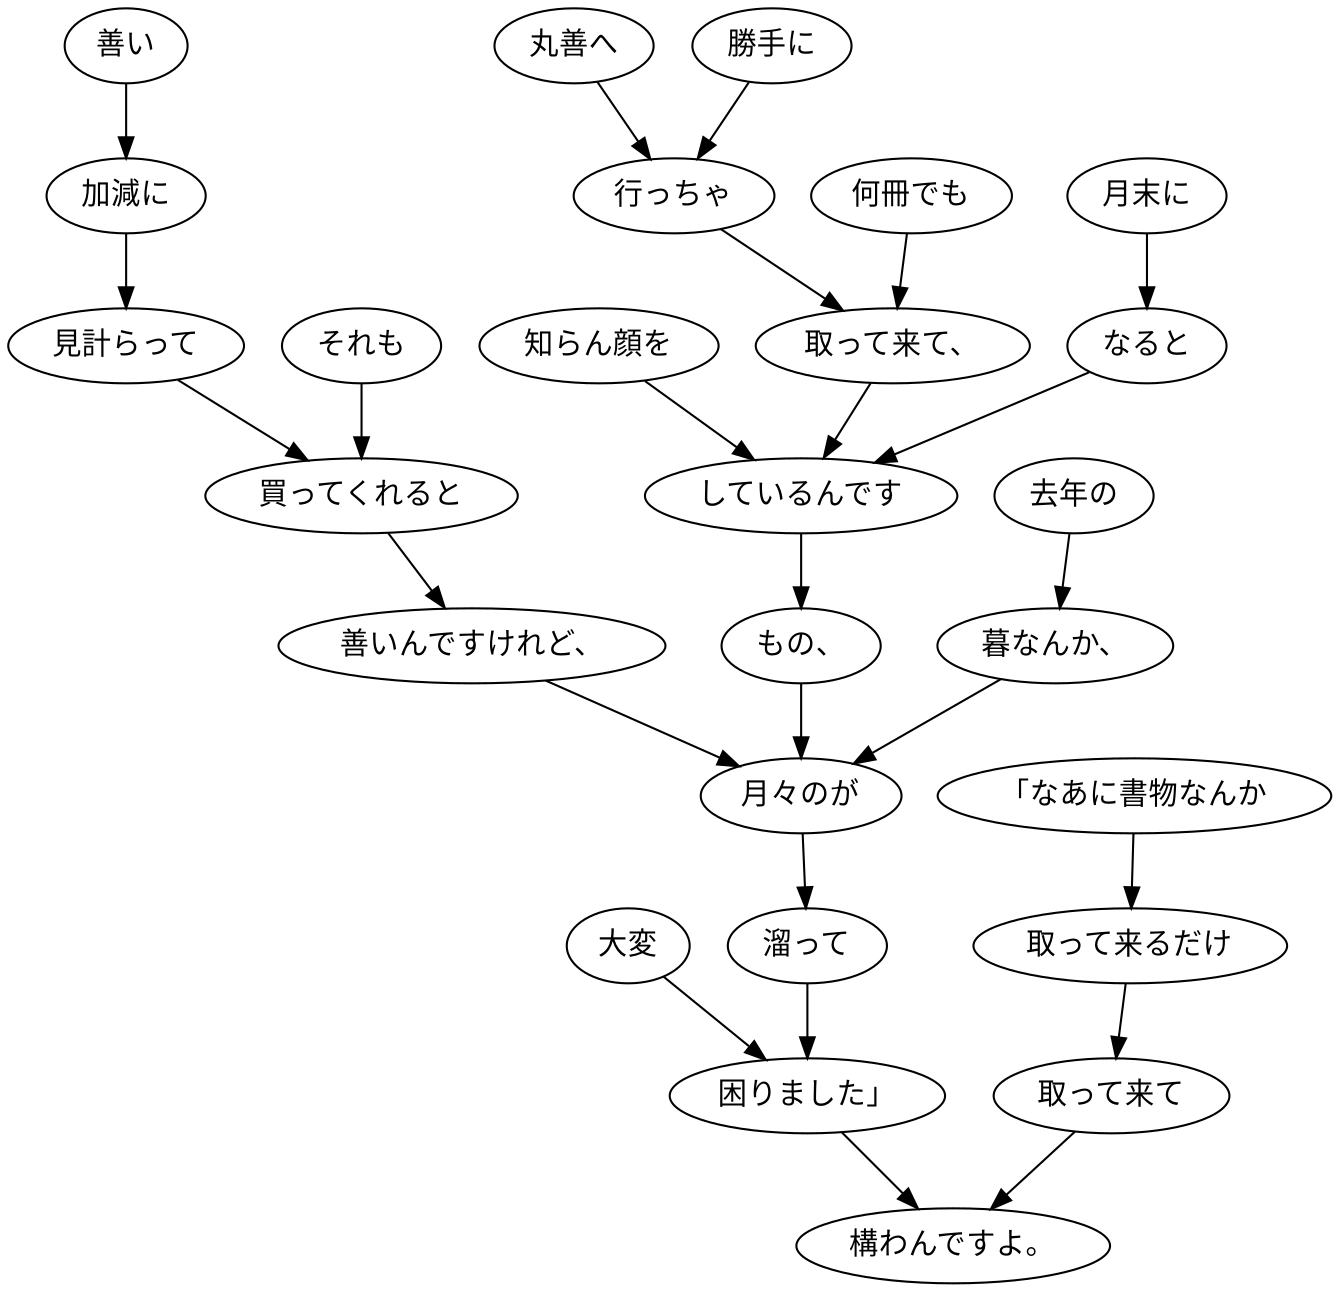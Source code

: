 digraph graph1422 {
	node0 [label="それも"];
	node1 [label="善い"];
	node2 [label="加減に"];
	node3 [label="見計らって"];
	node4 [label="買ってくれると"];
	node5 [label="善いんですけれど、"];
	node6 [label="勝手に"];
	node7 [label="丸善へ"];
	node8 [label="行っちゃ"];
	node9 [label="何冊でも"];
	node10 [label="取って来て、"];
	node11 [label="月末に"];
	node12 [label="なると"];
	node13 [label="知らん顔を"];
	node14 [label="しているんです"];
	node15 [label="もの、"];
	node16 [label="去年の"];
	node17 [label="暮なんか、"];
	node18 [label="月々のが"];
	node19 [label="溜って"];
	node20 [label="大変"];
	node21 [label="困りました」"];
	node22 [label="「なあに書物なんか"];
	node23 [label="取って来るだけ"];
	node24 [label="取って来て"];
	node25 [label="構わんですよ。"];
	node0 -> node4;
	node1 -> node2;
	node2 -> node3;
	node3 -> node4;
	node4 -> node5;
	node5 -> node18;
	node6 -> node8;
	node7 -> node8;
	node8 -> node10;
	node9 -> node10;
	node10 -> node14;
	node11 -> node12;
	node12 -> node14;
	node13 -> node14;
	node14 -> node15;
	node15 -> node18;
	node16 -> node17;
	node17 -> node18;
	node18 -> node19;
	node19 -> node21;
	node20 -> node21;
	node21 -> node25;
	node22 -> node23;
	node23 -> node24;
	node24 -> node25;
}
